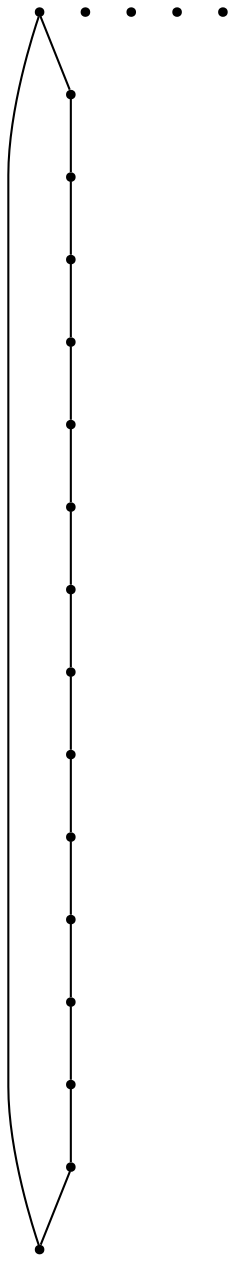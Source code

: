 graph {
  node [shape=point,comment="{\"directed\":false,\"doi\":\"10.1007/3-540-46648-7_32\",\"figure\":\"? (1)\"}"]

  v0 [pos="863.1078755791646,1766.3020292782562"]
  v1 [pos="863.1078755791646,2015.094555681917"]
  v2 [pos="531.8164753466745,1766.3020292782562"]
  v3 [pos="448.806099544958,1766.302029278256"]
  v4 [pos="614.0767561222947,1766.3020292782562"]
  v5 [pos="697.0871398722905,1766.302029278256"]
  v6 [pos="780.0975077257275,1766.3020292782562"]
  v7 [pos="863.1078755791646,1849.3162474002634"]
  v8 [pos="863.1078755791646,1932.0804011490702"]
  v9 [pos="780.0975077257276,1849.3162474002634"]
  v10 [pos="697.0871398722904,1932.0804011490702"]
  v11 [pos="531.8164753466745,1849.3162474002634"]
  v12 [pos="531.8164753466745,1932.0804011490704"]
  v13 [pos="448.806099544958,1849.3162474002634"]
  v14 [pos="448.806099544958,1932.0804011490702"]
  v15 [pos="448.806099544958,2015.094555681917"]
  v16 [pos="780.0975077257276,2015.0945556819172"]
  v17 [pos="697.0871398722905,2015.094555681917"]
  v18 [pos="614.0767561222947,2015.094555681917"]
  v19 [pos="531.8164753466745,2015.0945556819172"]

  v2 -- v3 [id="-3",pos="531.8164753466745,1766.3020292782562 448.806099544958,1766.302029278256 448.806099544958,1766.302029278256 448.806099544958,1766.302029278256"]
  v4 -- v2 [id="-4",pos="614.0767561222947,1766.3020292782562 531.8164753466745,1766.3020292782562 531.8164753466745,1766.3020292782562 531.8164753466745,1766.3020292782562"]
  v5 -- v4 [id="-5",pos="697.0871398722905,1766.302029278256 614.0767561222947,1766.3020292782562 614.0767561222947,1766.3020292782562 614.0767561222947,1766.3020292782562"]
  v6 -- v5 [id="-6",pos="780.0975077257275,1766.3020292782562 697.0871398722905,1766.302029278256 697.0871398722905,1766.302029278256 697.0871398722905,1766.302029278256"]
  v0 -- v6 [id="-7",pos="863.1078755791646,1766.3020292782562 780.0975077257275,1766.3020292782562 780.0975077257275,1766.3020292782562 780.0975077257275,1766.3020292782562"]
  v7 -- v0 [id="-8",pos="863.1078755791646,1849.3162474002634 863.1078755791646,1766.3020292782562 863.1078755791646,1766.3020292782562 863.1078755791646,1766.3020292782562"]
  v8 -- v7 [id="-9",pos="863.1078755791646,1932.0804011490702 863.1078755791646,1849.3162474002634 863.1078755791646,1849.3162474002634 863.1078755791646,1849.3162474002634"]
  v1 -- v8 [id="-11",pos="863.1078755791646,2015.094555681917 863.1078755791646,1932.0804011490702 863.1078755791646,1932.0804011490702 863.1078755791646,1932.0804011490702"]
  v15 -- v19 [id="-13",pos="448.806099544958,2015.094555681917 531.8164753466745,2015.0945556819172 531.8164753466745,2015.0945556819172 531.8164753466745,2015.0945556819172"]
  v19 -- v18 [id="-14",pos="531.8164753466745,2015.0945556819172 614.0767561222947,2015.094555681917 614.0767561222947,2015.094555681917 614.0767561222947,2015.094555681917"]
  v18 -- v17 [id="-15",pos="614.0767561222947,2015.094555681917 697.0871398722905,2015.094555681917 697.0871398722905,2015.094555681917 697.0871398722905,2015.094555681917"]
  v17 -- v16 [id="-16",pos="697.0871398722905,2015.094555681917 780.0975077257276,2015.0945556819172 780.0975077257276,2015.0945556819172 780.0975077257276,2015.0945556819172"]
  v16 -- v1 [id="-17",pos="780.0975077257276,2015.0945556819172 863.1078755791646,2015.094555681917 863.1078755791646,2015.094555681917 863.1078755791646,2015.094555681917"]
  v14 -- v13 [id="-18",pos="448.806099544958,1932.0804011490702 450.05625262293216,1891.0733731425971 450.05625262293216,1891.0733731425971 450.05625262293216,1891.0733731425971 448.806099544958,1849.3162474002634 448.806099544958,1849.3162474002634 448.806099544958,1849.3162474002634"]
  v14 -- v15 [id="-19",pos="448.806099544958,1932.0804011490702 448.806099544958,2015.094555681917 448.806099544958,2015.094555681917 448.806099544958,2015.094555681917"]
  v3 -- v13 [id="-20",pos="448.806099544958,1766.302029278256 448.806099544958,1849.3162474002634 448.806099544958,1849.3162474002634 448.806099544958,1849.3162474002634"]
}